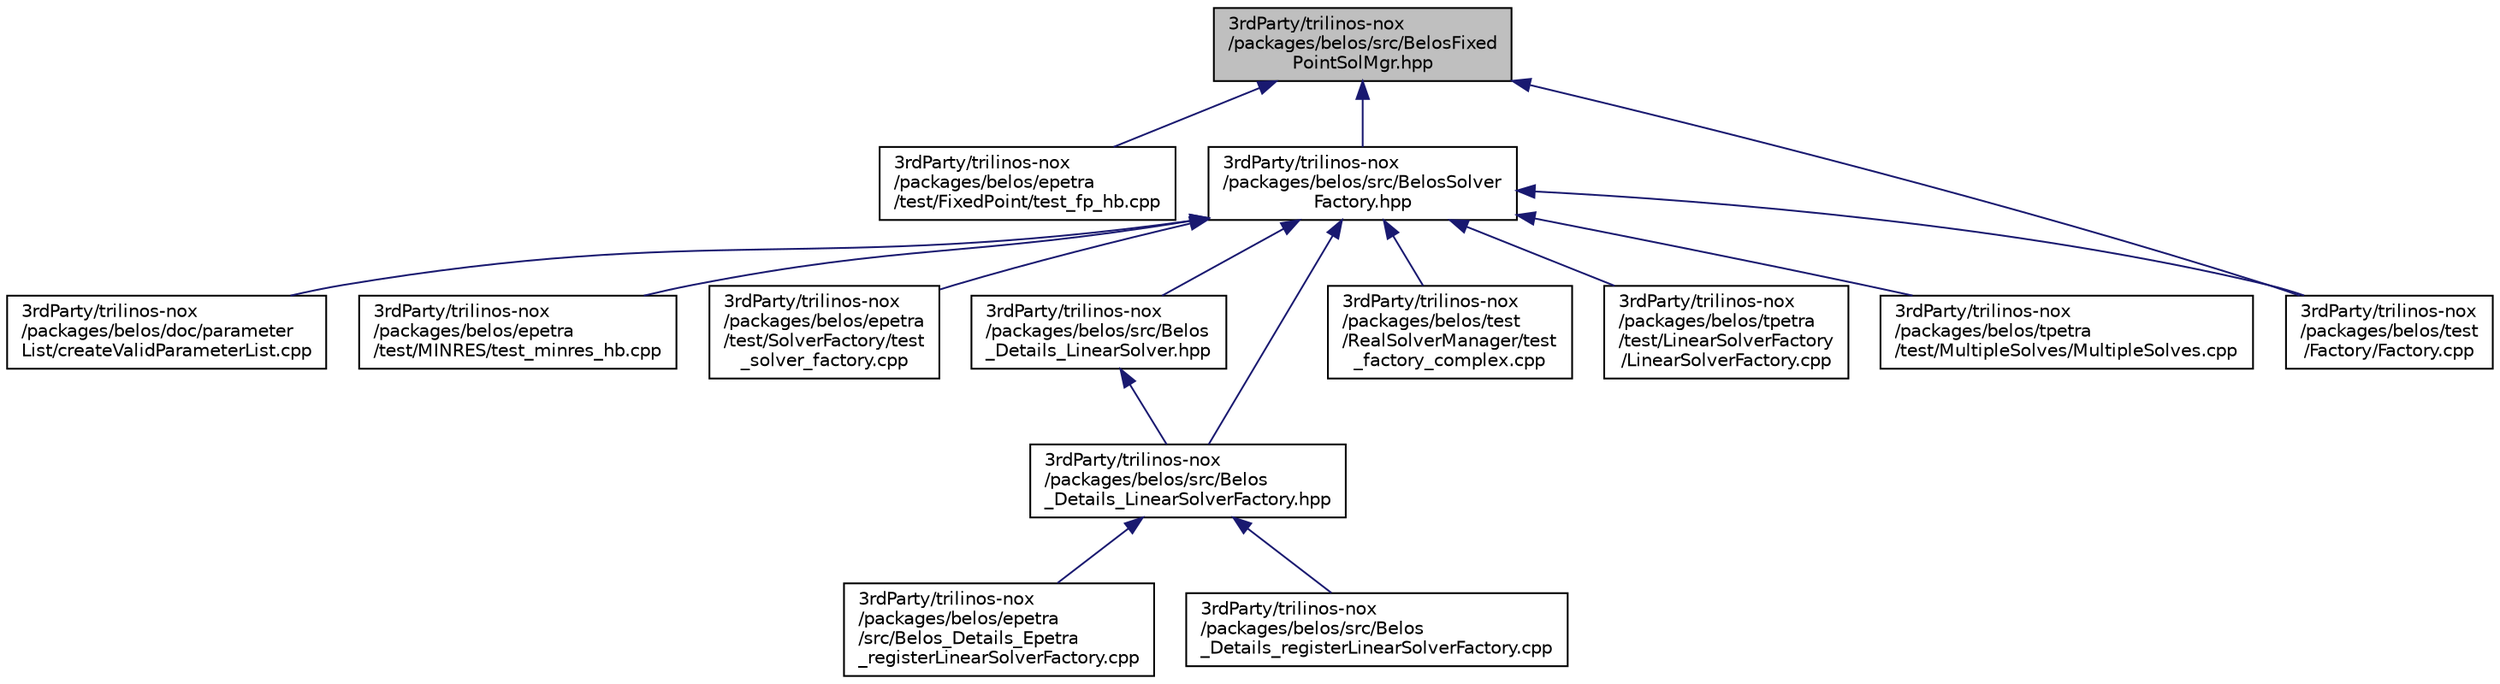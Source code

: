 digraph "3rdParty/trilinos-nox/packages/belos/src/BelosFixedPointSolMgr.hpp"
{
  edge [fontname="Helvetica",fontsize="10",labelfontname="Helvetica",labelfontsize="10"];
  node [fontname="Helvetica",fontsize="10",shape=record];
  Node110 [label="3rdParty/trilinos-nox\l/packages/belos/src/BelosFixed\lPointSolMgr.hpp",height=0.2,width=0.4,color="black", fillcolor="grey75", style="filled", fontcolor="black"];
  Node110 -> Node111 [dir="back",color="midnightblue",fontsize="10",style="solid",fontname="Helvetica"];
  Node111 [label="3rdParty/trilinos-nox\l/packages/belos/epetra\l/test/FixedPoint/test_fp_hb.cpp",height=0.2,width=0.4,color="black", fillcolor="white", style="filled",URL="$d0/de9/epetra_2test_2_fixed_point_2test__fp__hb_8cpp.html"];
  Node110 -> Node112 [dir="back",color="midnightblue",fontsize="10",style="solid",fontname="Helvetica"];
  Node112 [label="3rdParty/trilinos-nox\l/packages/belos/src/BelosSolver\lFactory.hpp",height=0.2,width=0.4,color="black", fillcolor="white", style="filled",URL="$da/d4e/_belos_solver_factory_8hpp.html"];
  Node112 -> Node113 [dir="back",color="midnightblue",fontsize="10",style="solid",fontname="Helvetica"];
  Node113 [label="3rdParty/trilinos-nox\l/packages/belos/doc/parameter\lList/createValidParameterList.cpp",height=0.2,width=0.4,color="black", fillcolor="white", style="filled",URL="$d1/db5/create_valid_parameter_list_8cpp.html"];
  Node112 -> Node114 [dir="back",color="midnightblue",fontsize="10",style="solid",fontname="Helvetica"];
  Node114 [label="3rdParty/trilinos-nox\l/packages/belos/epetra\l/test/MINRES/test_minres_hb.cpp",height=0.2,width=0.4,color="black", fillcolor="white", style="filled",URL="$d3/dfd/test__minres__hb_8cpp.html"];
  Node112 -> Node115 [dir="back",color="midnightblue",fontsize="10",style="solid",fontname="Helvetica"];
  Node115 [label="3rdParty/trilinos-nox\l/packages/belos/epetra\l/test/SolverFactory/test\l_solver_factory.cpp",height=0.2,width=0.4,color="black", fillcolor="white", style="filled",URL="$d0/d85/test__solver__factory_8cpp.html",tooltip="Test Belos::SolverFactory with Epetra. "];
  Node112 -> Node116 [dir="back",color="midnightblue",fontsize="10",style="solid",fontname="Helvetica"];
  Node116 [label="3rdParty/trilinos-nox\l/packages/belos/src/Belos\l_Details_LinearSolver.hpp",height=0.2,width=0.4,color="black", fillcolor="white", style="filled",URL="$d2/d2c/_belos___details___linear_solver_8hpp.html",tooltip="Implementation of Trilinos::Details::LinearSolver. "];
  Node116 -> Node117 [dir="back",color="midnightblue",fontsize="10",style="solid",fontname="Helvetica"];
  Node117 [label="3rdParty/trilinos-nox\l/packages/belos/src/Belos\l_Details_LinearSolverFactory.hpp",height=0.2,width=0.4,color="black", fillcolor="white", style="filled",URL="$d1/de3/_belos___details___linear_solver_factory_8hpp.html",tooltip="Implementation of Trilinos::Details::LinearSolverFactory. "];
  Node117 -> Node118 [dir="back",color="midnightblue",fontsize="10",style="solid",fontname="Helvetica"];
  Node118 [label="3rdParty/trilinos-nox\l/packages/belos/epetra\l/src/Belos_Details_Epetra\l_registerLinearSolverFactory.cpp",height=0.2,width=0.4,color="black", fillcolor="white", style="filled",URL="$d2/d3d/_belos___details___epetra__register_linear_solver_factory_8cpp.html"];
  Node117 -> Node119 [dir="back",color="midnightblue",fontsize="10",style="solid",fontname="Helvetica"];
  Node119 [label="3rdParty/trilinos-nox\l/packages/belos/src/Belos\l_Details_registerLinearSolverFactory.cpp",height=0.2,width=0.4,color="black", fillcolor="white", style="filled",URL="$d9/d9d/_belos___details__register_linear_solver_factory_8cpp.html"];
  Node112 -> Node117 [dir="back",color="midnightblue",fontsize="10",style="solid",fontname="Helvetica"];
  Node112 -> Node120 [dir="back",color="midnightblue",fontsize="10",style="solid",fontname="Helvetica"];
  Node120 [label="3rdParty/trilinos-nox\l/packages/belos/test\l/Factory/Factory.cpp",height=0.2,width=0.4,color="black", fillcolor="white", style="filled",URL="$de/d5d/3rd_party_2trilinos-nox_2packages_2belos_2test_2_factory_2_factory_8cpp.html"];
  Node112 -> Node121 [dir="back",color="midnightblue",fontsize="10",style="solid",fontname="Helvetica"];
  Node121 [label="3rdParty/trilinos-nox\l/packages/belos/test\l/RealSolverManager/test\l_factory_complex.cpp",height=0.2,width=0.4,color="black", fillcolor="white", style="filled",URL="$de/d3d/test__factory__complex_8cpp.html"];
  Node112 -> Node122 [dir="back",color="midnightblue",fontsize="10",style="solid",fontname="Helvetica"];
  Node122 [label="3rdParty/trilinos-nox\l/packages/belos/tpetra\l/test/LinearSolverFactory\l/LinearSolverFactory.cpp",height=0.2,width=0.4,color="black", fillcolor="white", style="filled",URL="$d1/d2d/_linear_solver_factory_8cpp.html"];
  Node112 -> Node123 [dir="back",color="midnightblue",fontsize="10",style="solid",fontname="Helvetica"];
  Node123 [label="3rdParty/trilinos-nox\l/packages/belos/tpetra\l/test/MultipleSolves/MultipleSolves.cpp",height=0.2,width=0.4,color="black", fillcolor="white", style="filled",URL="$db/de2/_multiple_solves_8cpp.html"];
  Node110 -> Node120 [dir="back",color="midnightblue",fontsize="10",style="solid",fontname="Helvetica"];
}
